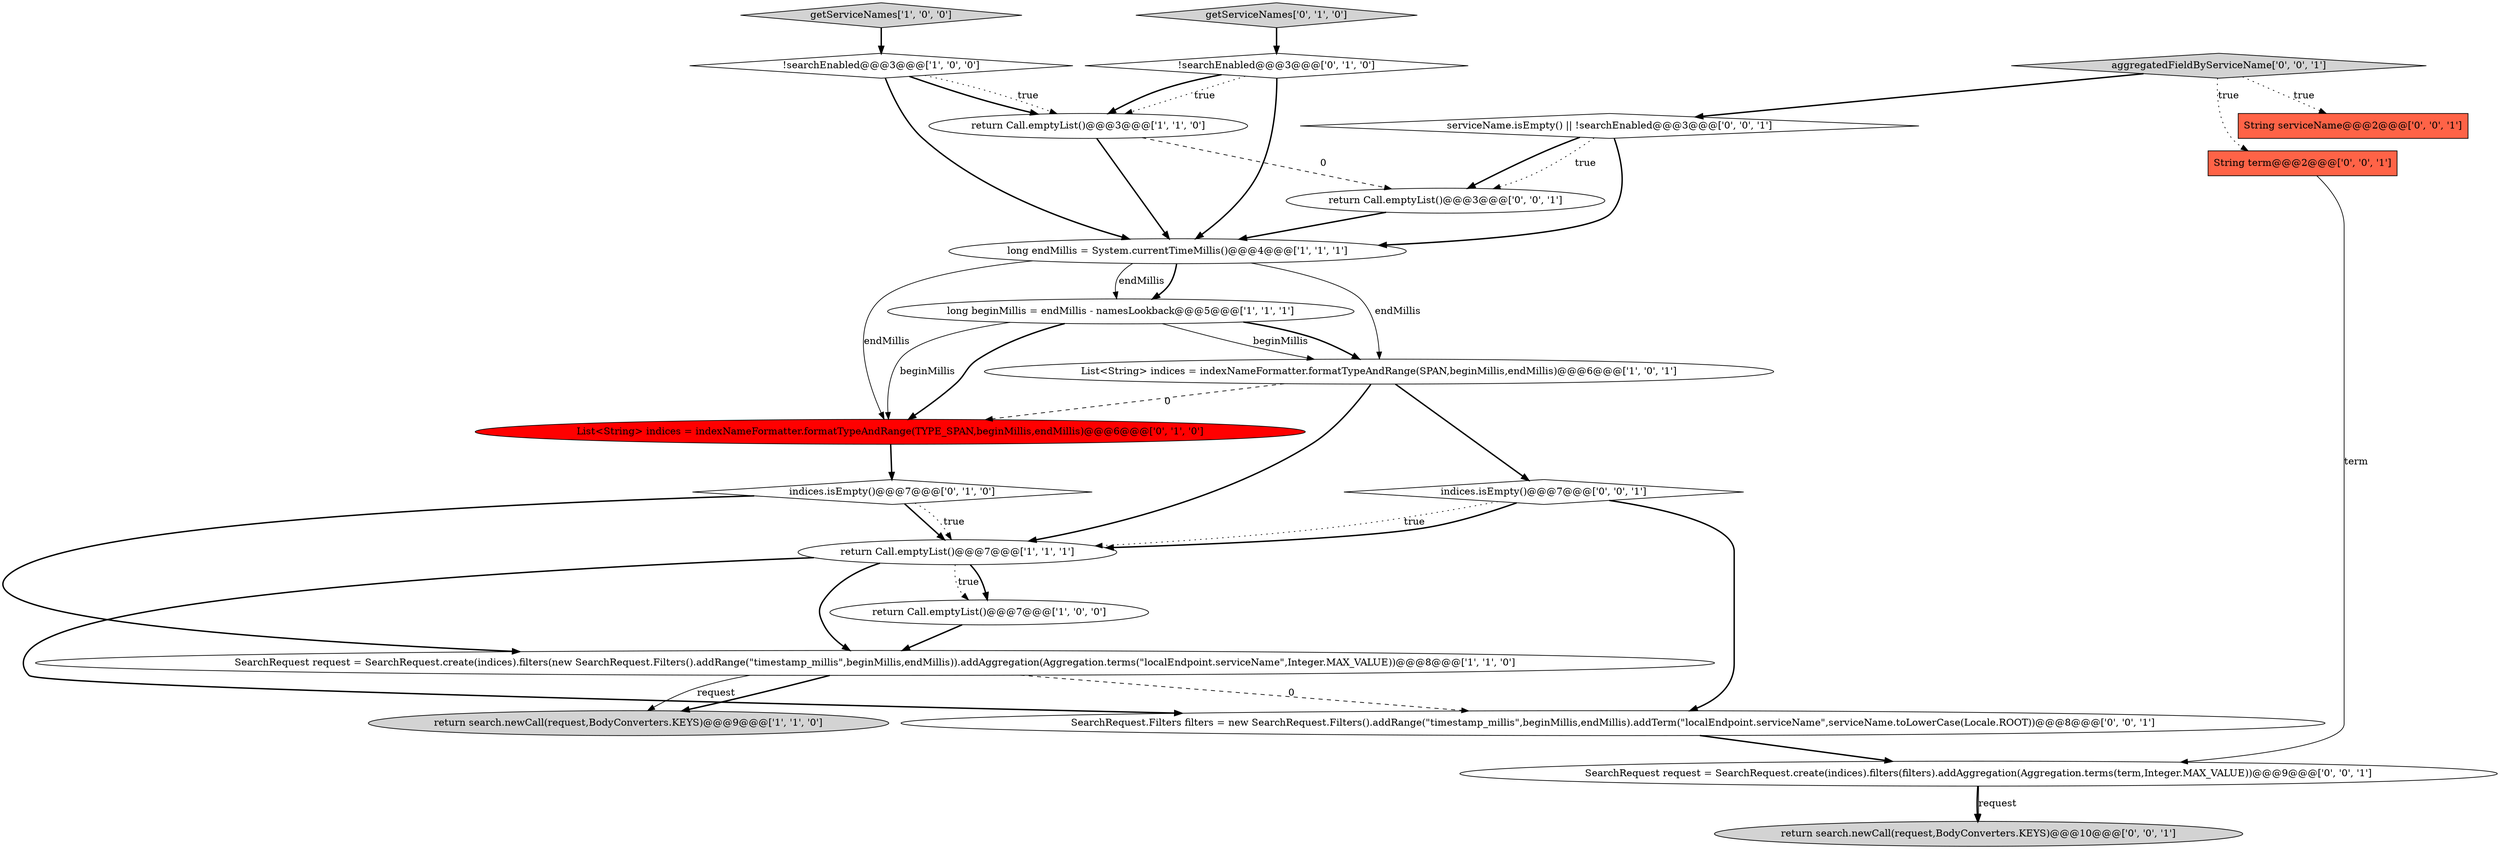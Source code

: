 digraph {
1 [style = filled, label = "List<String> indices = indexNameFormatter.formatTypeAndRange(SPAN,beginMillis,endMillis)@@@6@@@['1', '0', '1']", fillcolor = white, shape = ellipse image = "AAA0AAABBB1BBB"];
0 [style = filled, label = "return Call.emptyList()@@@7@@@['1', '0', '0']", fillcolor = white, shape = ellipse image = "AAA0AAABBB1BBB"];
16 [style = filled, label = "serviceName.isEmpty() || !searchEnabled@@@3@@@['0', '0', '1']", fillcolor = white, shape = diamond image = "AAA0AAABBB3BBB"];
3 [style = filled, label = "!searchEnabled@@@3@@@['1', '0', '0']", fillcolor = white, shape = diamond image = "AAA0AAABBB1BBB"];
12 [style = filled, label = "getServiceNames['0', '1', '0']", fillcolor = lightgray, shape = diamond image = "AAA0AAABBB2BBB"];
18 [style = filled, label = "return Call.emptyList()@@@3@@@['0', '0', '1']", fillcolor = white, shape = ellipse image = "AAA0AAABBB3BBB"];
15 [style = filled, label = "SearchRequest request = SearchRequest.create(indices).filters(filters).addAggregation(Aggregation.terms(term,Integer.MAX_VALUE))@@@9@@@['0', '0', '1']", fillcolor = white, shape = ellipse image = "AAA0AAABBB3BBB"];
19 [style = filled, label = "indices.isEmpty()@@@7@@@['0', '0', '1']", fillcolor = white, shape = diamond image = "AAA0AAABBB3BBB"];
9 [style = filled, label = "SearchRequest request = SearchRequest.create(indices).filters(new SearchRequest.Filters().addRange(\"timestamp_millis\",beginMillis,endMillis)).addAggregation(Aggregation.terms(\"localEndpoint.serviceName\",Integer.MAX_VALUE))@@@8@@@['1', '1', '0']", fillcolor = white, shape = ellipse image = "AAA0AAABBB1BBB"];
17 [style = filled, label = "String serviceName@@@2@@@['0', '0', '1']", fillcolor = tomato, shape = box image = "AAA0AAABBB3BBB"];
7 [style = filled, label = "return Call.emptyList()@@@3@@@['1', '1', '0']", fillcolor = white, shape = ellipse image = "AAA0AAABBB1BBB"];
8 [style = filled, label = "long beginMillis = endMillis - namesLookback@@@5@@@['1', '1', '1']", fillcolor = white, shape = ellipse image = "AAA0AAABBB1BBB"];
20 [style = filled, label = "return search.newCall(request,BodyConverters.KEYS)@@@10@@@['0', '0', '1']", fillcolor = lightgray, shape = ellipse image = "AAA0AAABBB3BBB"];
22 [style = filled, label = "SearchRequest.Filters filters = new SearchRequest.Filters().addRange(\"timestamp_millis\",beginMillis,endMillis).addTerm(\"localEndpoint.serviceName\",serviceName.toLowerCase(Locale.ROOT))@@@8@@@['0', '0', '1']", fillcolor = white, shape = ellipse image = "AAA0AAABBB3BBB"];
10 [style = filled, label = "!searchEnabled@@@3@@@['0', '1', '0']", fillcolor = white, shape = diamond image = "AAA0AAABBB2BBB"];
14 [style = filled, label = "String term@@@2@@@['0', '0', '1']", fillcolor = tomato, shape = box image = "AAA0AAABBB3BBB"];
2 [style = filled, label = "getServiceNames['1', '0', '0']", fillcolor = lightgray, shape = diamond image = "AAA0AAABBB1BBB"];
5 [style = filled, label = "long endMillis = System.currentTimeMillis()@@@4@@@['1', '1', '1']", fillcolor = white, shape = ellipse image = "AAA0AAABBB1BBB"];
6 [style = filled, label = "return search.newCall(request,BodyConverters.KEYS)@@@9@@@['1', '1', '0']", fillcolor = lightgray, shape = ellipse image = "AAA0AAABBB1BBB"];
13 [style = filled, label = "List<String> indices = indexNameFormatter.formatTypeAndRange(TYPE_SPAN,beginMillis,endMillis)@@@6@@@['0', '1', '0']", fillcolor = red, shape = ellipse image = "AAA1AAABBB2BBB"];
21 [style = filled, label = "aggregatedFieldByServiceName['0', '0', '1']", fillcolor = lightgray, shape = diamond image = "AAA0AAABBB3BBB"];
4 [style = filled, label = "return Call.emptyList()@@@7@@@['1', '1', '1']", fillcolor = white, shape = ellipse image = "AAA0AAABBB1BBB"];
11 [style = filled, label = "indices.isEmpty()@@@7@@@['0', '1', '0']", fillcolor = white, shape = diamond image = "AAA0AAABBB2BBB"];
4->9 [style = bold, label=""];
5->8 [style = bold, label=""];
1->4 [style = bold, label=""];
3->7 [style = dotted, label="true"];
0->9 [style = bold, label=""];
16->18 [style = bold, label=""];
22->15 [style = bold, label=""];
8->1 [style = solid, label="beginMillis"];
7->18 [style = dashed, label="0"];
2->3 [style = bold, label=""];
4->0 [style = dotted, label="true"];
11->4 [style = bold, label=""];
14->15 [style = solid, label="term"];
9->22 [style = dashed, label="0"];
21->17 [style = dotted, label="true"];
8->13 [style = solid, label="beginMillis"];
11->4 [style = dotted, label="true"];
11->9 [style = bold, label=""];
10->7 [style = bold, label=""];
13->11 [style = bold, label=""];
4->0 [style = bold, label=""];
9->6 [style = bold, label=""];
5->13 [style = solid, label="endMillis"];
1->13 [style = dashed, label="0"];
8->1 [style = bold, label=""];
3->5 [style = bold, label=""];
7->5 [style = bold, label=""];
12->10 [style = bold, label=""];
9->6 [style = solid, label="request"];
10->5 [style = bold, label=""];
3->7 [style = bold, label=""];
19->4 [style = dotted, label="true"];
5->1 [style = solid, label="endMillis"];
15->20 [style = bold, label=""];
18->5 [style = bold, label=""];
21->14 [style = dotted, label="true"];
5->8 [style = solid, label="endMillis"];
16->5 [style = bold, label=""];
21->16 [style = bold, label=""];
19->4 [style = bold, label=""];
15->20 [style = solid, label="request"];
1->19 [style = bold, label=""];
19->22 [style = bold, label=""];
4->22 [style = bold, label=""];
10->7 [style = dotted, label="true"];
8->13 [style = bold, label=""];
16->18 [style = dotted, label="true"];
}
